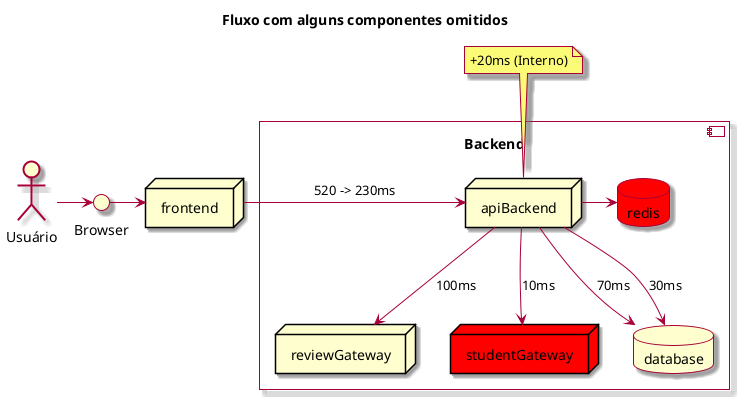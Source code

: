 @startuml

skin rose

Title: Fluxo com alguns componentes omitidos

actor "Usuário" as actor
interface "Browser" as browser
node frontend

actor -> browser
browser -> frontend

component "Backend\n" {

  node "apiBackend" as backend
  node reviewGateway as reviewGateway
  node studentGateway as studentGateway #red
  database database
  database redis as redis  #red

  backend --> database: 70ms
  backend --> database: 30ms
  backend --> reviewGateway: 100ms
  backend --> studentGateway: 10ms
  backend -> redis
}

frontend -> backend: 520 -> 230ms
note top of backend: +20ms (Interno)

@enduml